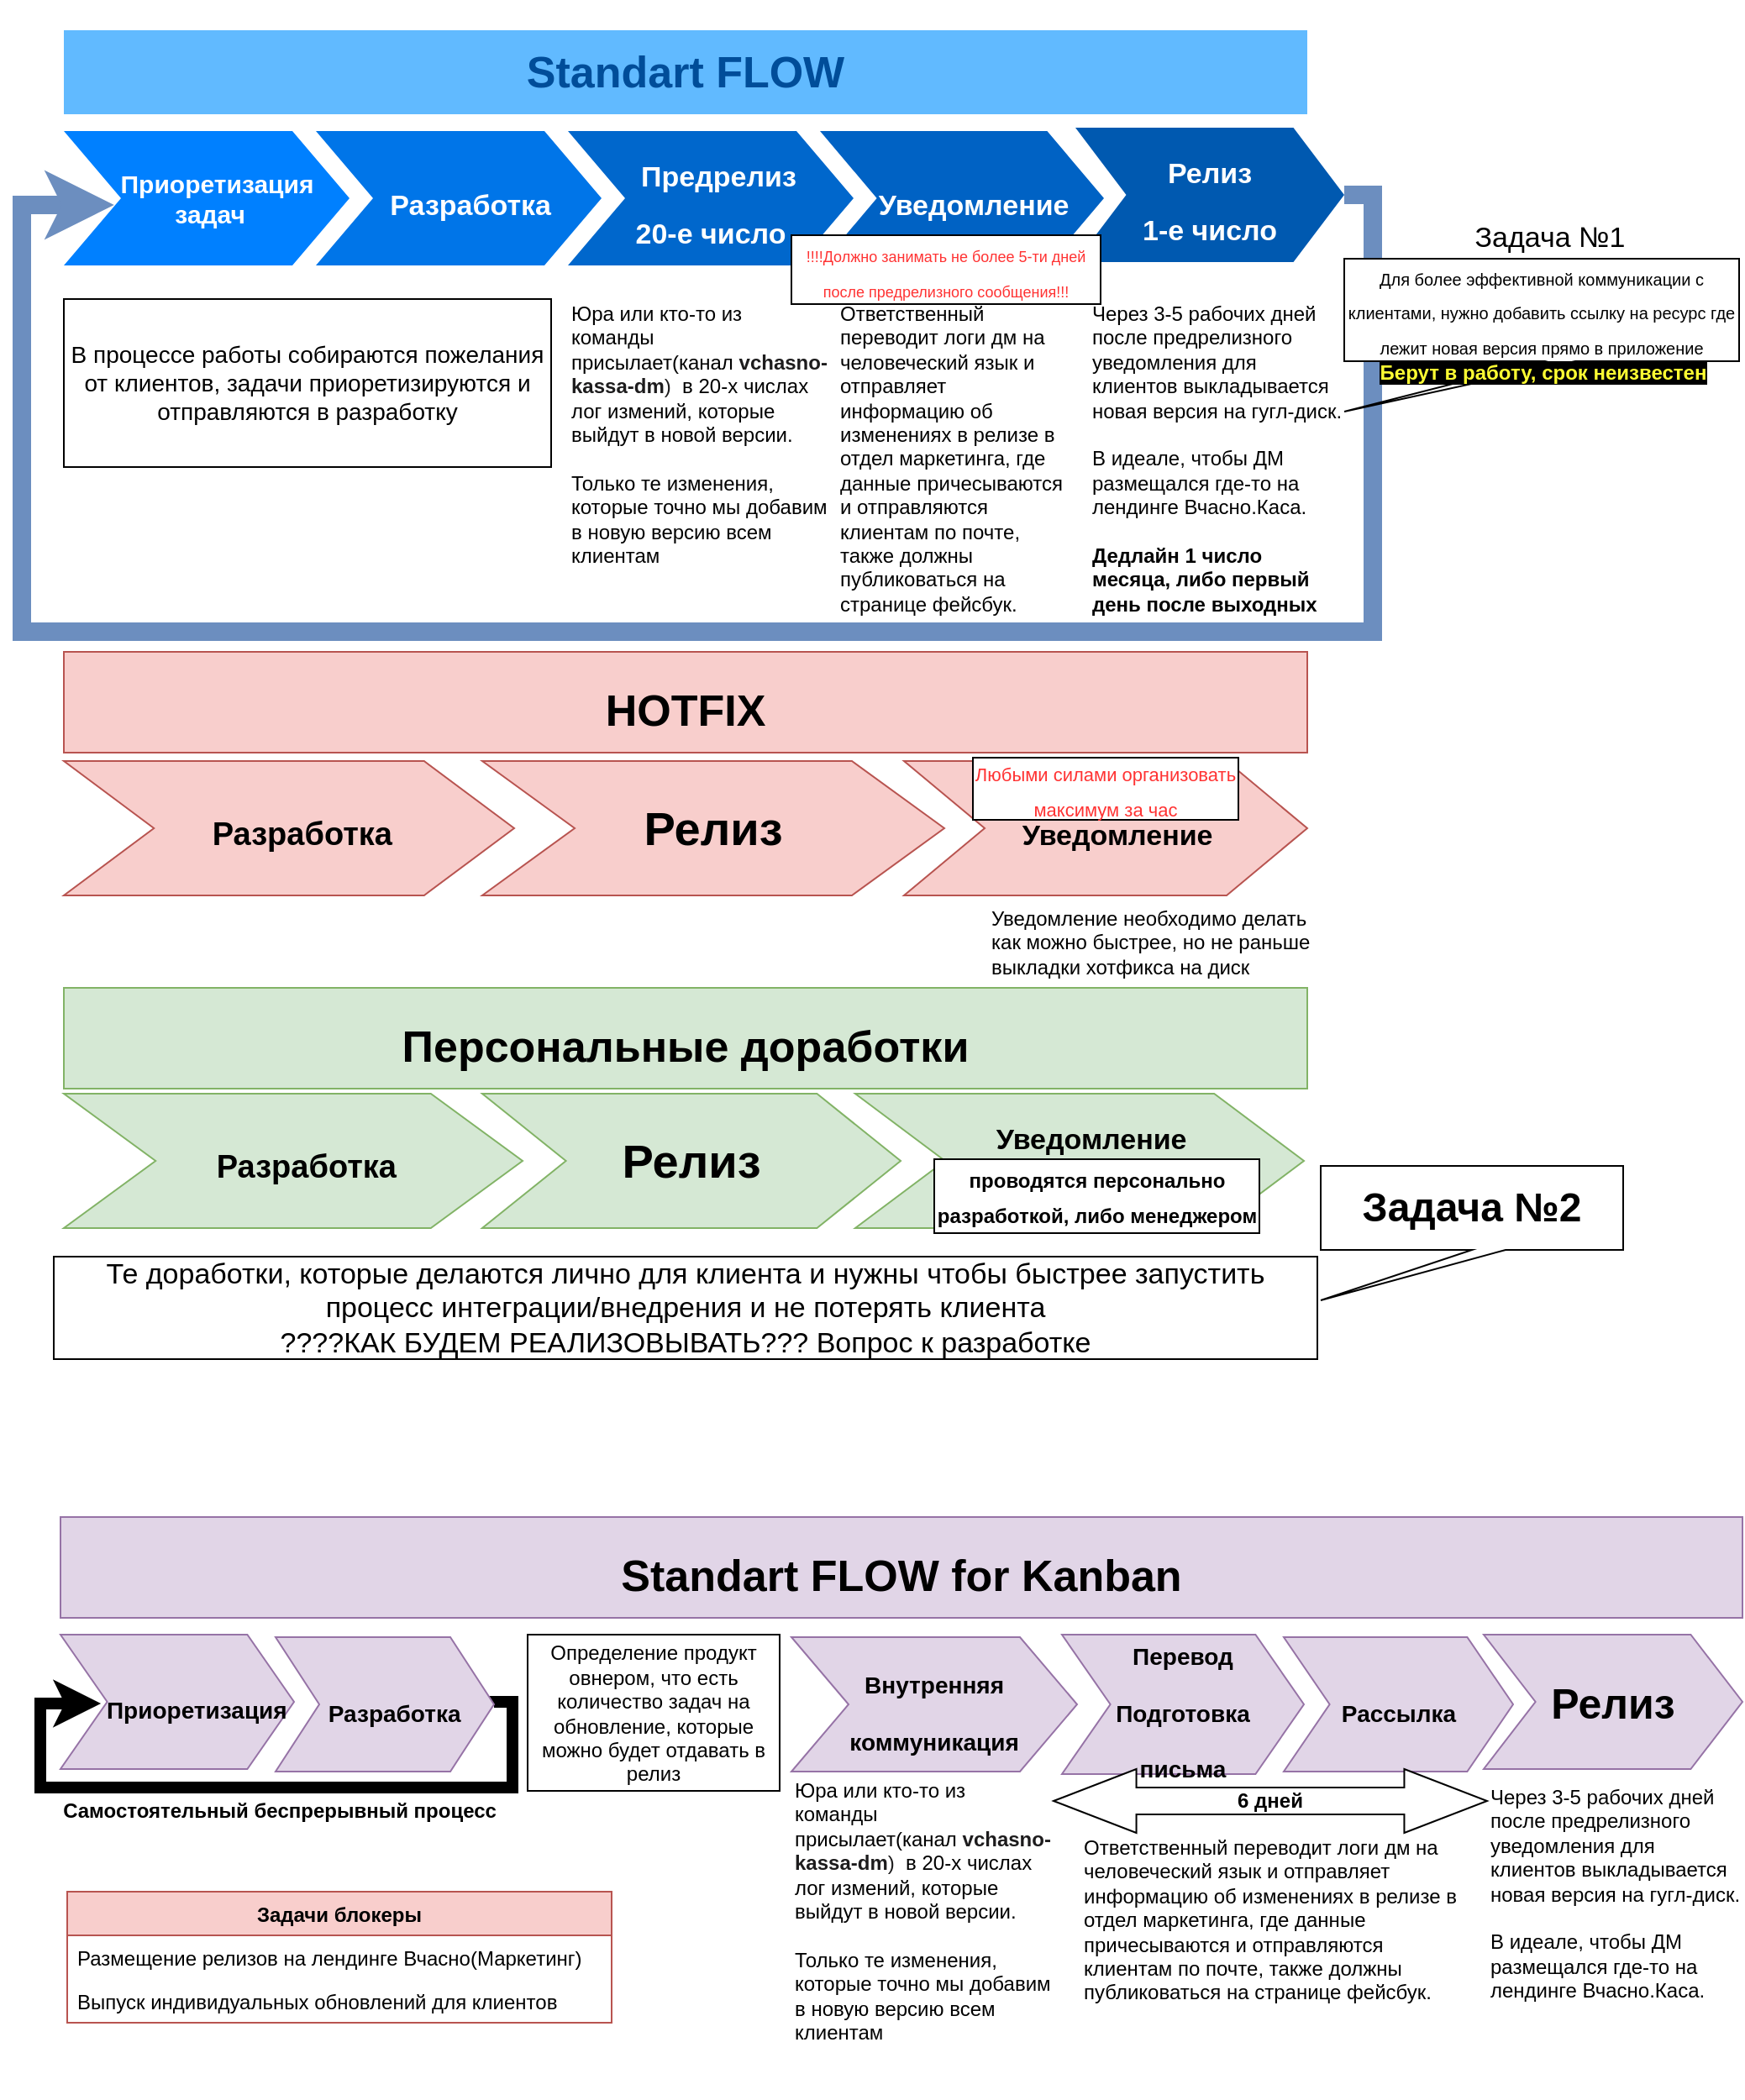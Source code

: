 <mxfile version="14.8.6" type="github">
  <diagram name="Page-1" id="d9b1e647-80fa-b4a2-5024-87a742678bcc">
    <mxGraphModel dx="1474" dy="703" grid="0" gridSize="10" guides="1" tooltips="1" connect="1" arrows="1" fold="1" page="1" pageScale="1" pageWidth="1100" pageHeight="850" background="none" math="0" shadow="0">
      <root>
        <mxCell id="0" />
        <mxCell id="1" parent="0" />
        <mxCell id="57fe6abec08f04cb-1" value="&lt;div style=&quot;font-size: 14px&quot;&gt;&lt;span style=&quot;font-size: 15px&quot;&gt;&lt;b&gt;&amp;nbsp; &amp;nbsp;Приоретизация&lt;br&gt;&amp;nbsp;задач&lt;/b&gt;&lt;/span&gt;&lt;/div&gt;" style="shape=step;whiteSpace=wrap;html=1;fontSize=14;fillColor=#0080FF;fontColor=#FFFFFF;strokeColor=none;align=center;verticalAlign=middle;" parent="1" vertex="1">
          <mxGeometry x="172" y="78" width="170" height="80" as="geometry" />
        </mxCell>
        <mxCell id="57fe6abec08f04cb-2" value="&lt;font size=&quot;1&quot;&gt;&lt;b style=&quot;font-size: 17px&quot;&gt;&amp;nbsp; &amp;nbsp;Разработка&lt;/b&gt;&lt;/font&gt;" style="shape=step;whiteSpace=wrap;html=1;fontSize=28;fillColor=#0075E8;fontColor=#FFFFFF;strokeColor=none;" parent="1" vertex="1">
          <mxGeometry x="322" y="78" width="170" height="80" as="geometry" />
        </mxCell>
        <mxCell id="57fe6abec08f04cb-3" value="&lt;font style=&quot;font-size: 17px&quot;&gt;&lt;b&gt;&amp;nbsp; Предрелиз&lt;br&gt;20-е число&lt;br&gt;&lt;/b&gt;&lt;/font&gt;" style="shape=step;whiteSpace=wrap;html=1;fontSize=28;fillColor=#0067CC;fontColor=#FFFFFF;strokeColor=none;" parent="1" vertex="1">
          <mxGeometry x="472" y="78" width="170" height="80" as="geometry" />
        </mxCell>
        <mxCell id="57fe6abec08f04cb-4" value="&lt;b&gt;&lt;font style=&quot;font-size: 17px&quot;&gt;&amp;nbsp; &amp;nbsp;Уведомление&lt;br&gt;&lt;/font&gt;&lt;/b&gt;" style="shape=step;whiteSpace=wrap;html=1;fontSize=28;fillColor=#0062C4;fontColor=#FFFFFF;strokeColor=none;spacing=0;" parent="1" vertex="1">
          <mxGeometry x="622" y="78" width="169" height="80" as="geometry" />
        </mxCell>
        <mxCell id="HPh8YrP9LHuDdXldecg3-10" style="edgeStyle=orthogonalEdgeStyle;orthogonalLoop=1;jettySize=auto;html=1;fontSize=17;fontStyle=1;strokeWidth=11;fillColor=#dae8fc;strokeColor=#6c8ebf;rounded=0;exitX=1;exitY=0.5;exitDx=0;exitDy=0;entryX=0.176;entryY=0.55;entryDx=0;entryDy=0;entryPerimeter=0;" parent="1" source="57fe6abec08f04cb-5" target="57fe6abec08f04cb-1" edge="1">
          <mxGeometry relative="1" as="geometry">
            <mxPoint x="172" y="114" as="targetPoint" />
            <mxPoint x="953" y="191" as="sourcePoint" />
            <Array as="points">
              <mxPoint x="951" y="116" />
              <mxPoint x="951" y="376" />
              <mxPoint x="147" y="376" />
              <mxPoint x="147" y="122" />
            </Array>
          </mxGeometry>
        </mxCell>
        <mxCell id="57fe6abec08f04cb-5" value="&lt;b style=&quot;font-size: 17px&quot;&gt;Релиз&lt;br&gt;1-е число&lt;br&gt;&lt;/b&gt;" style="shape=step;whiteSpace=wrap;html=1;fontSize=28;fillColor=#0059B0;fontColor=#FFFFFF;strokeColor=none;size=0.189;" parent="1" vertex="1">
          <mxGeometry x="774" y="76" width="160" height="80" as="geometry" />
        </mxCell>
        <mxCell id="57fe6abec08f04cb-7" value="&lt;span style=&quot;font-size: 26px&quot;&gt;Standart FLOW&lt;br&gt;&lt;/span&gt;" style="text;html=1;strokeColor=none;fillColor=#61BAFF;align=center;verticalAlign=bottom;whiteSpace=wrap;fontSize=54;fontStyle=1;fontColor=#004D99;" parent="1" vertex="1">
          <mxGeometry x="172" y="18" width="740" height="50" as="geometry" />
        </mxCell>
        <mxCell id="57fe6abec08f04cb-10" value="&lt;span style=&quot;font-family: &amp;#34;helvetica&amp;#34;&quot;&gt;Юра или кто-то из команды присылает(канал&amp;nbsp;&lt;/span&gt;&lt;span style=&quot;background-color: rgb(255 , 255 , 255) ; color: rgb(29 , 28 , 29) ; font-weight: 900&quot;&gt;vchasno-kassa-dm&lt;/span&gt;&lt;span style=&quot;background-color: rgb(255 , 255 , 255) ; color: rgb(29 , 28 , 29)&quot;&gt;)&lt;/span&gt;&lt;span style=&quot;background-color: rgb(255 , 255 , 255) ; color: rgb(29 , 28 , 29) ; font-weight: 900&quot;&gt;&amp;nbsp;&lt;/span&gt;&lt;span style=&quot;font-family: &amp;#34;helvetica&amp;#34;&quot;&gt;&amp;nbsp;в 20-х числах лог измений, которые выйдут в новой версии.&lt;br&gt;&lt;br&gt;Только те изменения, которые точно мы добавим в новую версию всем клиентам&lt;br&gt;&lt;/span&gt;" style="text;spacingTop=-5;fillColor=#ffffff;whiteSpace=wrap;html=1;align=left;fontSize=12;fontFamily=Helvetica;fillColor=none;strokeColor=none;" parent="1" vertex="1">
          <mxGeometry x="472" y="178" width="140" height="192" as="geometry" />
        </mxCell>
        <mxCell id="57fe6abec08f04cb-11" value="Ответственный переводит логи дм на человеческий язык и отправляет информацию об изменениях в релизе в отдел маркетинга, где данные причесываются и отправляются клиентам по почте, также должны публиковаться на странице фейсбук." style="text;spacingTop=-5;fillColor=#ffffff;whiteSpace=wrap;html=1;align=left;fontSize=12;fontFamily=Helvetica;fillColor=none;strokeColor=none;" parent="1" vertex="1">
          <mxGeometry x="632" y="178" width="140" height="190" as="geometry" />
        </mxCell>
        <mxCell id="57fe6abec08f04cb-12" value="Через 3-5 рабочих дней после предрелизного уведомления для клиентов выкладывается новая версия на гугл-диск.&lt;br&gt;&lt;br&gt;В идеале, чтобы ДМ размещался где-то на лендинге Вчасно.Каса.&lt;br&gt;&lt;br&gt;&lt;b&gt;&lt;font style=&quot;font-size: 12px&quot;&gt;Дедлайн 1 число месяца, либо первый день после выходных&lt;/font&gt;&lt;/b&gt;" style="text;spacingTop=-5;fillColor=#ffffff;whiteSpace=wrap;html=1;align=left;fontSize=12;fontFamily=Helvetica;fillColor=none;strokeColor=none;" parent="1" vertex="1">
          <mxGeometry x="782" y="178" width="152" height="202" as="geometry" />
        </mxCell>
        <mxCell id="HPh8YrP9LHuDdXldecg3-5" value="В процессе работы собираются пожелания от клиентов, задачи приоретизируются и отправляются в разработку" style="rounded=0;whiteSpace=wrap;html=1;fontSize=14;" parent="1" vertex="1">
          <mxGeometry x="172" y="178" width="290" height="100" as="geometry" />
        </mxCell>
        <mxCell id="HPh8YrP9LHuDdXldecg3-12" value="&lt;span style=&quot;font-size: 26px&quot;&gt;HOTFIX&lt;br&gt;&lt;/span&gt;" style="text;html=1;strokeColor=#b85450;fillColor=#f8cecc;align=center;verticalAlign=bottom;whiteSpace=wrap;fontSize=54;fontStyle=1;" parent="1" vertex="1">
          <mxGeometry x="172" y="388" width="740" height="60" as="geometry" />
        </mxCell>
        <mxCell id="HPh8YrP9LHuDdXldecg3-13" value="&lt;font style=&quot;font-size: 19px&quot;&gt;&lt;b&gt;&amp;nbsp; &amp;nbsp;Разработка&lt;/b&gt;&lt;/font&gt;" style="shape=step;whiteSpace=wrap;html=1;fontSize=28;fillColor=#f8cecc;strokeColor=#b85450;" parent="1" vertex="1">
          <mxGeometry x="172" y="453" width="268" height="80" as="geometry" />
        </mxCell>
        <mxCell id="HPh8YrP9LHuDdXldecg3-14" value="&lt;b&gt;&lt;font style=&quot;font-size: 17px&quot;&gt;&amp;nbsp; &amp;nbsp;Уведомление&lt;/font&gt;&lt;/b&gt;" style="shape=step;whiteSpace=wrap;html=1;fontSize=28;fillColor=#f8cecc;strokeColor=#b85450;spacing=0;" parent="1" vertex="1">
          <mxGeometry x="672" y="453" width="240" height="80" as="geometry" />
        </mxCell>
        <mxCell id="HPh8YrP9LHuDdXldecg3-15" value="&lt;b&gt;Релиз&lt;/b&gt;" style="shape=step;whiteSpace=wrap;html=1;fontSize=28;fillColor=#f8cecc;strokeColor=#b85450;" parent="1" vertex="1">
          <mxGeometry x="421" y="453" width="275" height="80" as="geometry" />
        </mxCell>
        <mxCell id="HPh8YrP9LHuDdXldecg3-16" value="Уведомление необходимо делать как можно быстрее, но не раньше выкладки хотфикса на диск" style="text;spacingTop=-5;fillColor=#ffffff;whiteSpace=wrap;html=1;align=left;fontSize=12;fontFamily=Helvetica;fillColor=none;strokeColor=none;" parent="1" vertex="1">
          <mxGeometry x="722" y="538" width="200" height="50" as="geometry" />
        </mxCell>
        <mxCell id="HPh8YrP9LHuDdXldecg3-17" value="&lt;font style=&quot;font-size: 9px&quot; color=&quot;#ff3333&quot;&gt;!!!!Должно занимать не более 5-ти дней после предрелизного сообщения!!!&lt;/font&gt;" style="whiteSpace=wrap;html=1;fontSize=17;" parent="1" vertex="1">
          <mxGeometry x="605" y="140" width="184" height="41" as="geometry" />
        </mxCell>
        <mxCell id="HPh8YrP9LHuDdXldecg3-18" value="&lt;span style=&quot;font-size: 26px&quot;&gt;Персональные доработки&lt;br&gt;&lt;/span&gt;" style="text;html=1;strokeColor=#82b366;fillColor=#d5e8d4;align=center;verticalAlign=bottom;whiteSpace=wrap;fontSize=54;fontStyle=1;" parent="1" vertex="1">
          <mxGeometry x="172" y="588" width="740" height="60" as="geometry" />
        </mxCell>
        <mxCell id="HPh8YrP9LHuDdXldecg3-19" value="&lt;font style=&quot;font-size: 19px&quot;&gt;&lt;b&gt;&amp;nbsp; &amp;nbsp;Разработка&lt;/b&gt;&lt;/font&gt;" style="shape=step;whiteSpace=wrap;html=1;fontSize=28;fillColor=#d5e8d4;strokeColor=#82b366;" parent="1" vertex="1">
          <mxGeometry x="172" y="651" width="273" height="80" as="geometry" />
        </mxCell>
        <mxCell id="HPh8YrP9LHuDdXldecg3-20" value="&lt;b&gt;Релиз&lt;/b&gt;" style="shape=step;whiteSpace=wrap;html=1;fontSize=28;fillColor=#d5e8d4;strokeColor=#82b366;" parent="1" vertex="1">
          <mxGeometry x="421" y="651" width="249" height="80" as="geometry" />
        </mxCell>
        <mxCell id="HPh8YrP9LHuDdXldecg3-21" value="&lt;b&gt;&lt;font&gt;&lt;span style=&quot;font-size: 17px&quot;&gt;&amp;nbsp; &amp;nbsp;Уведомление&lt;/span&gt;&lt;br&gt;&lt;br&gt;&lt;/font&gt;&lt;/b&gt;" style="shape=step;whiteSpace=wrap;html=1;fontSize=28;fillColor=#d5e8d4;strokeColor=#82b366;spacing=0;" parent="1" vertex="1">
          <mxGeometry x="643" y="651" width="267" height="80" as="geometry" />
        </mxCell>
        <mxCell id="HPh8YrP9LHuDdXldecg3-22" value="Те доработки, которые делаются лично для клиента и нужны чтобы быстрее запустить процесс интеграции/внедрения и не потерять клиента&lt;br&gt;????КАК БУДЕМ РЕАЛИЗОВЫВАТЬ??? Вопрос к разработке" style="whiteSpace=wrap;html=1;fontSize=17;" parent="1" vertex="1">
          <mxGeometry x="166" y="748" width="752" height="61" as="geometry" />
        </mxCell>
        <mxCell id="HPh8YrP9LHuDdXldecg3-23" value="&lt;font style=&quot;font-size: 11px&quot; color=&quot;#ff3333&quot;&gt;Любыми силами организовать максимум за час&lt;/font&gt;" style="whiteSpace=wrap;html=1;fontSize=17;" parent="1" vertex="1">
          <mxGeometry x="713" y="451" width="158" height="37" as="geometry" />
        </mxCell>
        <mxCell id="HPh8YrP9LHuDdXldecg3-25" value="&lt;font color=&quot;#000000&quot; style=&quot;font-size: 10px&quot;&gt;Для более эффективной коммуникации с клиентами, нужно добавить ссылку на ресурс где лежит новая версия прямо в приложение&lt;/font&gt;" style="shape=callout;whiteSpace=wrap;html=1;perimeter=calloutPerimeter;fontSize=17;fontColor=#FF3333;position2=0;" parent="1" vertex="1">
          <mxGeometry x="934" y="154" width="235" height="91" as="geometry" />
        </mxCell>
        <mxCell id="HPh8YrP9LHuDdXldecg3-26" value="&lt;font color=&quot;#000000&quot;&gt;Задача №1&lt;/font&gt;" style="text;html=1;align=center;verticalAlign=middle;resizable=0;points=[];autosize=1;fontSize=17;fontColor=#FF3333;" parent="1" vertex="1">
          <mxGeometry x="1006" y="130" width="99" height="24" as="geometry" />
        </mxCell>
        <mxCell id="HPh8YrP9LHuDdXldecg3-28" value="&lt;b style=&quot;color: rgb(0 , 0 , 0) ; font-size: 24px&quot;&gt;Задача №2&lt;/b&gt;" style="shape=callout;whiteSpace=wrap;html=1;perimeter=calloutPerimeter;fontSize=17;fontColor=#FF3333;position2=0;" parent="1" vertex="1">
          <mxGeometry x="920" y="694" width="180" height="80" as="geometry" />
        </mxCell>
        <mxCell id="HPh8YrP9LHuDdXldecg3-29" value="&lt;b style=&quot;color: rgb(0 , 0 , 0)&quot;&gt;&lt;font style=&quot;font-size: 12px&quot;&gt;проводятся персонально разработкой, либо менеджером&lt;/font&gt;&lt;/b&gt;" style="rounded=0;whiteSpace=wrap;html=1;fontSize=17;fontColor=#FF3333;" parent="1" vertex="1">
          <mxGeometry x="690" y="690" width="193.5" height="44" as="geometry" />
        </mxCell>
        <mxCell id="56e9k1VHSmVonkdyJKSb-1" value="&lt;font color=&quot;#ffff33&quot;&gt;&lt;b style=&quot;background-color: rgb(0 , 0 , 0)&quot;&gt;Берут в работу, срок неизвестен&lt;/b&gt;&lt;/font&gt;" style="text;html=1;align=center;verticalAlign=middle;resizable=0;points=[];autosize=1;strokeColor=none;shadow=0;" vertex="1" parent="1">
          <mxGeometry x="949.5" y="213" width="204" height="18" as="geometry" />
        </mxCell>
        <mxCell id="56e9k1VHSmVonkdyJKSb-3" value="&lt;span style=&quot;font-size: 26px&quot;&gt;Standart FLOW for Kanban&lt;br&gt;&lt;/span&gt;" style="text;html=1;strokeColor=#9673a6;fillColor=#e1d5e7;align=center;verticalAlign=bottom;whiteSpace=wrap;fontSize=54;fontStyle=1;" vertex="1" parent="1">
          <mxGeometry x="170" y="903" width="1001" height="60" as="geometry" />
        </mxCell>
        <mxCell id="56e9k1VHSmVonkdyJKSb-4" value="&lt;b&gt;&lt;font style=&quot;font-size: 14px&quot;&gt;&amp;nbsp; &amp;nbsp; &amp;nbsp; Приоретизация&lt;/font&gt;&lt;/b&gt;" style="shape=step;whiteSpace=wrap;html=1;fontSize=28;fillColor=#e1d5e7;strokeColor=#9673a6;" vertex="1" parent="1">
          <mxGeometry x="170" y="973" width="139" height="80" as="geometry" />
        </mxCell>
        <mxCell id="56e9k1VHSmVonkdyJKSb-5" value="&lt;span style=&quot;font-size: 14px&quot;&gt;&lt;b&gt;Внутренняя&lt;br&gt;коммуникация&lt;br&gt;&lt;/b&gt;&lt;/span&gt;" style="shape=step;whiteSpace=wrap;html=1;fontSize=28;fillColor=#e1d5e7;strokeColor=#9673a6;spacing=0;" vertex="1" parent="1">
          <mxGeometry x="605" y="974.5" width="170" height="80" as="geometry" />
        </mxCell>
        <mxCell id="56e9k1VHSmVonkdyJKSb-6" value="&lt;b&gt;&lt;font style=&quot;font-size: 25px&quot;&gt;Релиз&lt;/font&gt;&lt;/b&gt;" style="shape=step;whiteSpace=wrap;html=1;fontSize=28;fillColor=#e1d5e7;strokeColor=#9673a6;" vertex="1" parent="1">
          <mxGeometry x="1017" y="973" width="154" height="80" as="geometry" />
        </mxCell>
        <mxCell id="56e9k1VHSmVonkdyJKSb-9" style="edgeStyle=orthogonalEdgeStyle;rounded=0;orthogonalLoop=1;jettySize=auto;html=1;exitX=1;exitY=0.5;exitDx=0;exitDy=0;entryX=0.173;entryY=0.513;entryDx=0;entryDy=0;entryPerimeter=0;strokeWidth=7;" edge="1" parent="1" source="56e9k1VHSmVonkdyJKSb-8" target="56e9k1VHSmVonkdyJKSb-4">
          <mxGeometry relative="1" as="geometry">
            <Array as="points">
              <mxPoint x="428" y="1013" />
              <mxPoint x="439" y="1013" />
              <mxPoint x="439" y="1064" />
              <mxPoint x="158" y="1064" />
              <mxPoint x="158" y="1014" />
            </Array>
          </mxGeometry>
        </mxCell>
        <mxCell id="56e9k1VHSmVonkdyJKSb-8" value="&lt;font size=&quot;1&quot;&gt;&lt;b style=&quot;font-size: 14px&quot;&gt;&amp;nbsp; &amp;nbsp;Разработка&lt;/b&gt;&lt;/font&gt;" style="shape=step;whiteSpace=wrap;html=1;fontSize=28;fillColor=#e1d5e7;strokeColor=#9673a6;" vertex="1" parent="1">
          <mxGeometry x="298" y="974.5" width="130" height="80" as="geometry" />
        </mxCell>
        <mxCell id="56e9k1VHSmVonkdyJKSb-11" value="&lt;b&gt;Самостоятельный беспрерывный процесс&lt;/b&gt;" style="text;html=1;align=center;verticalAlign=middle;resizable=0;points=[];autosize=1;strokeColor=none;" vertex="1" parent="1">
          <mxGeometry x="166" y="1069" width="268" height="18" as="geometry" />
        </mxCell>
        <mxCell id="56e9k1VHSmVonkdyJKSb-24" value="&lt;span style=&quot;font-size: 14px&quot;&gt;&lt;b style=&quot;line-height: 110%&quot;&gt;Перевод&lt;br&gt;Подготовка &lt;br&gt;письма&lt;br&gt;&lt;/b&gt;&lt;/span&gt;" style="shape=step;whiteSpace=wrap;html=1;fontSize=28;fillColor=#e1d5e7;strokeColor=#9673a6;spacing=0;" vertex="1" parent="1">
          <mxGeometry x="766" y="973" width="144" height="83" as="geometry" />
        </mxCell>
        <mxCell id="56e9k1VHSmVonkdyJKSb-25" value="&lt;span style=&quot;font-size: 14px&quot;&gt;&lt;b&gt;Рассылка&lt;br&gt;&lt;/b&gt;&lt;/span&gt;" style="shape=step;whiteSpace=wrap;html=1;fontSize=28;fillColor=#e1d5e7;strokeColor=#9673a6;spacing=0;" vertex="1" parent="1">
          <mxGeometry x="898" y="974.5" width="136.5" height="80" as="geometry" />
        </mxCell>
        <mxCell id="56e9k1VHSmVonkdyJKSb-29" value="&lt;b&gt;6 дней&lt;/b&gt;" style="shape=doubleArrow;whiteSpace=wrap;html=1;arrowWidth=0.421;arrowSize=0.191;shadow=0;" vertex="1" parent="1">
          <mxGeometry x="761" y="1053" width="258" height="38" as="geometry" />
        </mxCell>
        <mxCell id="56e9k1VHSmVonkdyJKSb-31" value="Определение продукт овнером, что есть количество задач на обновление, которые можно будет отдавать в релиз" style="rounded=0;whiteSpace=wrap;html=1;shadow=0;" vertex="1" parent="1">
          <mxGeometry x="448" y="973" width="150" height="93" as="geometry" />
        </mxCell>
        <mxCell id="56e9k1VHSmVonkdyJKSb-32" value="&lt;span style=&quot;font-family: &amp;#34;helvetica&amp;#34;&quot;&gt;Юра или кто-то из команды присылает(канал&amp;nbsp;&lt;/span&gt;&lt;span style=&quot;background-color: rgb(255 , 255 , 255) ; color: rgb(29 , 28 , 29) ; font-weight: 900&quot;&gt;vchasno-kassa-dm&lt;/span&gt;&lt;span style=&quot;background-color: rgb(255 , 255 , 255) ; color: rgb(29 , 28 , 29)&quot;&gt;)&lt;/span&gt;&lt;span style=&quot;background-color: rgb(255 , 255 , 255) ; color: rgb(29 , 28 , 29) ; font-weight: 900&quot;&gt;&amp;nbsp;&lt;/span&gt;&lt;span style=&quot;font-family: &amp;#34;helvetica&amp;#34;&quot;&gt;&amp;nbsp;в 20-х числах лог измений, которые выйдут в новой версии.&lt;br&gt;&lt;br&gt;Только те изменения, которые точно мы добавим в новую версию всем клиентам&lt;br&gt;&lt;/span&gt;" style="text;spacingTop=-5;fillColor=#ffffff;whiteSpace=wrap;html=1;align=left;fontSize=12;fontFamily=Helvetica;fillColor=none;strokeColor=none;" vertex="1" parent="1">
          <mxGeometry x="605" y="1057" width="140" height="192" as="geometry" />
        </mxCell>
        <mxCell id="56e9k1VHSmVonkdyJKSb-33" value="Ответственный переводит логи дм на человеческий язык и отправляет информацию об изменениях в релизе в отдел маркетинга, где данные причесываются и отправляются клиентам по почте, также должны публиковаться на странице фейсбук." style="text;spacingTop=-5;fillColor=#ffffff;whiteSpace=wrap;html=1;align=left;fontSize=12;fontFamily=Helvetica;fillColor=none;strokeColor=none;" vertex="1" parent="1">
          <mxGeometry x="777" y="1091" width="231" height="118" as="geometry" />
        </mxCell>
        <mxCell id="56e9k1VHSmVonkdyJKSb-36" value="Через 3-5 рабочих дней после предрелизного уведомления для клиентов выкладывается новая версия на гугл-диск.&lt;br&gt;&lt;br&gt;В идеале, чтобы ДМ размещался где-то на лендинге Вчасно.Каса.&lt;br&gt;" style="text;spacingTop=-5;fillColor=#ffffff;whiteSpace=wrap;html=1;align=left;fontSize=12;fontFamily=Helvetica;fillColor=none;strokeColor=none;" vertex="1" parent="1">
          <mxGeometry x="1019" y="1061" width="152" height="135" as="geometry" />
        </mxCell>
        <mxCell id="56e9k1VHSmVonkdyJKSb-37" value="Задачи блокеры" style="swimlane;fontStyle=1;childLayout=stackLayout;horizontal=1;startSize=26;horizontalStack=0;resizeParent=1;resizeParentMax=0;resizeLast=0;collapsible=1;marginBottom=0;shadow=0;fillColor=#f8cecc;strokeColor=#b85450;" vertex="1" parent="1">
          <mxGeometry x="174" y="1126" width="324" height="78" as="geometry" />
        </mxCell>
        <mxCell id="56e9k1VHSmVonkdyJKSb-38" value="Размещение релизов на лендинге Вчасно(Маркетинг)" style="text;strokeColor=none;fillColor=none;align=left;verticalAlign=top;spacingLeft=4;spacingRight=4;overflow=hidden;rotatable=0;points=[[0,0.5],[1,0.5]];portConstraint=eastwest;" vertex="1" parent="56e9k1VHSmVonkdyJKSb-37">
          <mxGeometry y="26" width="324" height="26" as="geometry" />
        </mxCell>
        <mxCell id="56e9k1VHSmVonkdyJKSb-39" value="Выпуск индивидуальных обновлений для клиентов" style="text;strokeColor=none;fillColor=none;align=left;verticalAlign=top;spacingLeft=4;spacingRight=4;overflow=hidden;rotatable=0;points=[[0,0.5],[1,0.5]];portConstraint=eastwest;" vertex="1" parent="56e9k1VHSmVonkdyJKSb-37">
          <mxGeometry y="52" width="324" height="26" as="geometry" />
        </mxCell>
      </root>
    </mxGraphModel>
  </diagram>
</mxfile>
